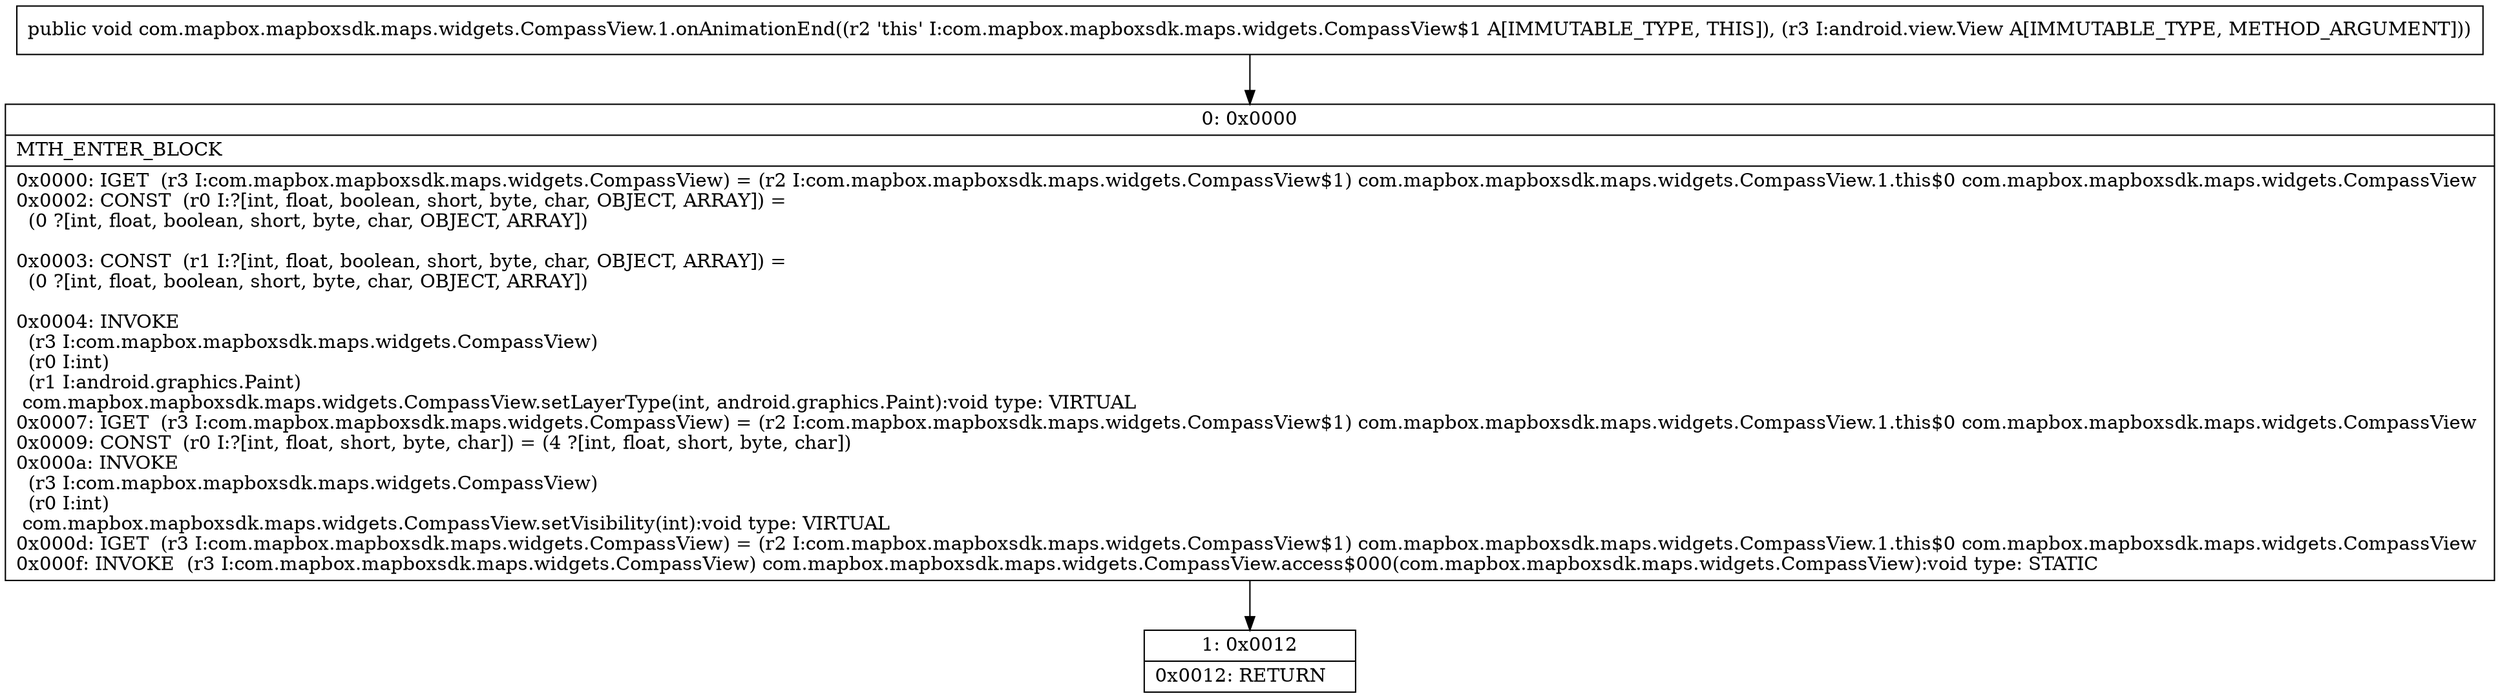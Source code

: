 digraph "CFG forcom.mapbox.mapboxsdk.maps.widgets.CompassView.1.onAnimationEnd(Landroid\/view\/View;)V" {
Node_0 [shape=record,label="{0\:\ 0x0000|MTH_ENTER_BLOCK\l|0x0000: IGET  (r3 I:com.mapbox.mapboxsdk.maps.widgets.CompassView) = (r2 I:com.mapbox.mapboxsdk.maps.widgets.CompassView$1) com.mapbox.mapboxsdk.maps.widgets.CompassView.1.this$0 com.mapbox.mapboxsdk.maps.widgets.CompassView \l0x0002: CONST  (r0 I:?[int, float, boolean, short, byte, char, OBJECT, ARRAY]) = \l  (0 ?[int, float, boolean, short, byte, char, OBJECT, ARRAY])\l \l0x0003: CONST  (r1 I:?[int, float, boolean, short, byte, char, OBJECT, ARRAY]) = \l  (0 ?[int, float, boolean, short, byte, char, OBJECT, ARRAY])\l \l0x0004: INVOKE  \l  (r3 I:com.mapbox.mapboxsdk.maps.widgets.CompassView)\l  (r0 I:int)\l  (r1 I:android.graphics.Paint)\l com.mapbox.mapboxsdk.maps.widgets.CompassView.setLayerType(int, android.graphics.Paint):void type: VIRTUAL \l0x0007: IGET  (r3 I:com.mapbox.mapboxsdk.maps.widgets.CompassView) = (r2 I:com.mapbox.mapboxsdk.maps.widgets.CompassView$1) com.mapbox.mapboxsdk.maps.widgets.CompassView.1.this$0 com.mapbox.mapboxsdk.maps.widgets.CompassView \l0x0009: CONST  (r0 I:?[int, float, short, byte, char]) = (4 ?[int, float, short, byte, char]) \l0x000a: INVOKE  \l  (r3 I:com.mapbox.mapboxsdk.maps.widgets.CompassView)\l  (r0 I:int)\l com.mapbox.mapboxsdk.maps.widgets.CompassView.setVisibility(int):void type: VIRTUAL \l0x000d: IGET  (r3 I:com.mapbox.mapboxsdk.maps.widgets.CompassView) = (r2 I:com.mapbox.mapboxsdk.maps.widgets.CompassView$1) com.mapbox.mapboxsdk.maps.widgets.CompassView.1.this$0 com.mapbox.mapboxsdk.maps.widgets.CompassView \l0x000f: INVOKE  (r3 I:com.mapbox.mapboxsdk.maps.widgets.CompassView) com.mapbox.mapboxsdk.maps.widgets.CompassView.access$000(com.mapbox.mapboxsdk.maps.widgets.CompassView):void type: STATIC \l}"];
Node_1 [shape=record,label="{1\:\ 0x0012|0x0012: RETURN   \l}"];
MethodNode[shape=record,label="{public void com.mapbox.mapboxsdk.maps.widgets.CompassView.1.onAnimationEnd((r2 'this' I:com.mapbox.mapboxsdk.maps.widgets.CompassView$1 A[IMMUTABLE_TYPE, THIS]), (r3 I:android.view.View A[IMMUTABLE_TYPE, METHOD_ARGUMENT])) }"];
MethodNode -> Node_0;
Node_0 -> Node_1;
}


